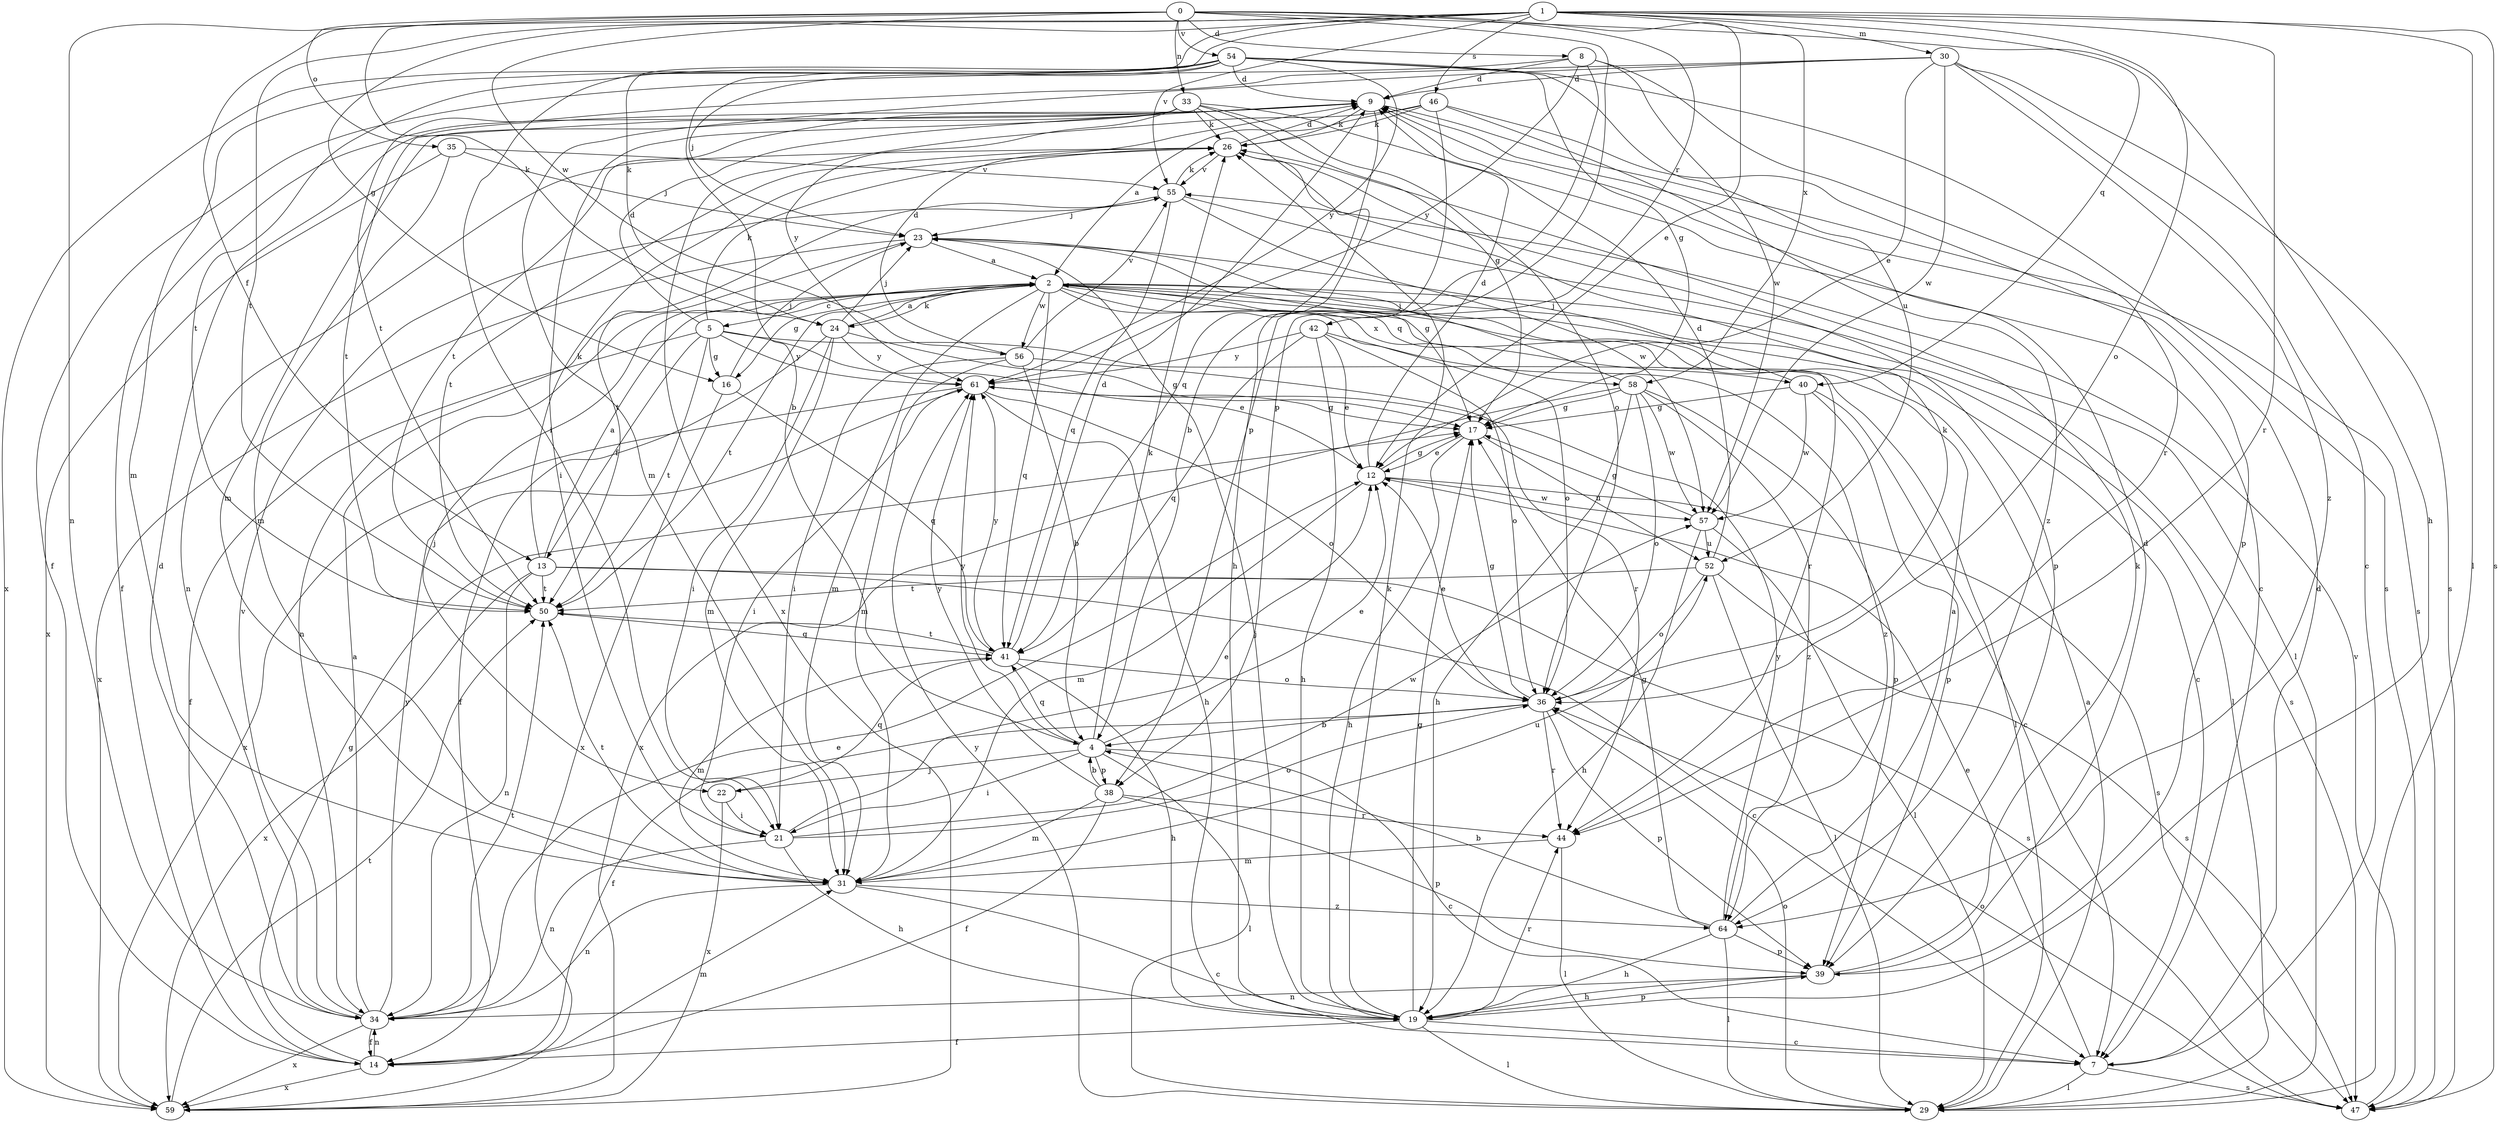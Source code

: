 strict digraph  {
0;
1;
2;
4;
5;
7;
8;
9;
12;
13;
14;
16;
17;
19;
21;
22;
23;
24;
26;
29;
30;
31;
33;
34;
35;
36;
38;
39;
40;
41;
42;
44;
46;
47;
50;
52;
54;
55;
56;
57;
58;
59;
61;
64;
0 -> 8  [label=d];
0 -> 12  [label=e];
0 -> 19  [label=h];
0 -> 24  [label=k];
0 -> 33  [label=n];
0 -> 34  [label=n];
0 -> 35  [label=o];
0 -> 38  [label=p];
0 -> 42  [label=r];
0 -> 54  [label=v];
0 -> 56  [label=w];
1 -> 13  [label=f];
1 -> 16  [label=g];
1 -> 21  [label=i];
1 -> 24  [label=k];
1 -> 29  [label=l];
1 -> 30  [label=m];
1 -> 36  [label=o];
1 -> 40  [label=q];
1 -> 44  [label=r];
1 -> 46  [label=s];
1 -> 47  [label=s];
1 -> 50  [label=t];
1 -> 55  [label=v];
1 -> 58  [label=x];
2 -> 5  [label=c];
2 -> 7  [label=c];
2 -> 16  [label=g];
2 -> 22  [label=j];
2 -> 24  [label=k];
2 -> 29  [label=l];
2 -> 31  [label=m];
2 -> 36  [label=o];
2 -> 40  [label=q];
2 -> 41  [label=q];
2 -> 44  [label=r];
2 -> 47  [label=s];
2 -> 50  [label=t];
2 -> 56  [label=w];
2 -> 58  [label=x];
4 -> 7  [label=c];
4 -> 12  [label=e];
4 -> 21  [label=i];
4 -> 22  [label=j];
4 -> 26  [label=k];
4 -> 29  [label=l];
4 -> 38  [label=p];
4 -> 41  [label=q];
4 -> 61  [label=y];
5 -> 9  [label=d];
5 -> 12  [label=e];
5 -> 13  [label=f];
5 -> 14  [label=f];
5 -> 16  [label=g];
5 -> 26  [label=k];
5 -> 29  [label=l];
5 -> 50  [label=t];
5 -> 61  [label=y];
7 -> 9  [label=d];
7 -> 12  [label=e];
7 -> 29  [label=l];
7 -> 47  [label=s];
8 -> 9  [label=d];
8 -> 14  [label=f];
8 -> 38  [label=p];
8 -> 44  [label=r];
8 -> 57  [label=w];
8 -> 61  [label=y];
9 -> 26  [label=k];
9 -> 31  [label=m];
9 -> 41  [label=q];
9 -> 47  [label=s];
9 -> 50  [label=t];
12 -> 9  [label=d];
12 -> 17  [label=g];
12 -> 31  [label=m];
12 -> 47  [label=s];
12 -> 57  [label=w];
13 -> 2  [label=a];
13 -> 7  [label=c];
13 -> 26  [label=k];
13 -> 34  [label=n];
13 -> 47  [label=s];
13 -> 50  [label=t];
13 -> 59  [label=x];
14 -> 17  [label=g];
14 -> 31  [label=m];
14 -> 34  [label=n];
14 -> 59  [label=x];
16 -> 23  [label=j];
16 -> 41  [label=q];
16 -> 59  [label=x];
17 -> 12  [label=e];
17 -> 19  [label=h];
17 -> 52  [label=u];
19 -> 7  [label=c];
19 -> 14  [label=f];
19 -> 17  [label=g];
19 -> 23  [label=j];
19 -> 26  [label=k];
19 -> 29  [label=l];
19 -> 39  [label=p];
19 -> 44  [label=r];
21 -> 12  [label=e];
21 -> 19  [label=h];
21 -> 34  [label=n];
21 -> 36  [label=o];
21 -> 57  [label=w];
22 -> 21  [label=i];
22 -> 41  [label=q];
22 -> 59  [label=x];
23 -> 2  [label=a];
23 -> 17  [label=g];
23 -> 34  [label=n];
23 -> 59  [label=x];
24 -> 2  [label=a];
24 -> 14  [label=f];
24 -> 17  [label=g];
24 -> 21  [label=i];
24 -> 23  [label=j];
24 -> 31  [label=m];
24 -> 61  [label=y];
26 -> 9  [label=d];
26 -> 34  [label=n];
26 -> 39  [label=p];
26 -> 50  [label=t];
26 -> 55  [label=v];
29 -> 2  [label=a];
29 -> 36  [label=o];
29 -> 61  [label=y];
30 -> 7  [label=c];
30 -> 9  [label=d];
30 -> 12  [label=e];
30 -> 31  [label=m];
30 -> 47  [label=s];
30 -> 50  [label=t];
30 -> 57  [label=w];
30 -> 64  [label=z];
31 -> 7  [label=c];
31 -> 34  [label=n];
31 -> 50  [label=t];
31 -> 52  [label=u];
31 -> 64  [label=z];
33 -> 7  [label=c];
33 -> 14  [label=f];
33 -> 17  [label=g];
33 -> 19  [label=h];
33 -> 21  [label=i];
33 -> 26  [label=k];
33 -> 36  [label=o];
33 -> 50  [label=t];
33 -> 61  [label=y];
34 -> 2  [label=a];
34 -> 9  [label=d];
34 -> 12  [label=e];
34 -> 14  [label=f];
34 -> 50  [label=t];
34 -> 55  [label=v];
34 -> 59  [label=x];
34 -> 61  [label=y];
35 -> 23  [label=j];
35 -> 31  [label=m];
35 -> 55  [label=v];
35 -> 59  [label=x];
36 -> 4  [label=b];
36 -> 12  [label=e];
36 -> 14  [label=f];
36 -> 17  [label=g];
36 -> 26  [label=k];
36 -> 39  [label=p];
36 -> 44  [label=r];
38 -> 4  [label=b];
38 -> 14  [label=f];
38 -> 31  [label=m];
38 -> 39  [label=p];
38 -> 44  [label=r];
38 -> 61  [label=y];
39 -> 9  [label=d];
39 -> 19  [label=h];
39 -> 26  [label=k];
39 -> 34  [label=n];
40 -> 7  [label=c];
40 -> 17  [label=g];
40 -> 23  [label=j];
40 -> 39  [label=p];
40 -> 57  [label=w];
41 -> 9  [label=d];
41 -> 19  [label=h];
41 -> 31  [label=m];
41 -> 36  [label=o];
41 -> 50  [label=t];
41 -> 61  [label=y];
42 -> 12  [label=e];
42 -> 19  [label=h];
42 -> 36  [label=o];
42 -> 41  [label=q];
42 -> 61  [label=y];
42 -> 64  [label=z];
44 -> 29  [label=l];
44 -> 31  [label=m];
46 -> 2  [label=a];
46 -> 4  [label=b];
46 -> 26  [label=k];
46 -> 39  [label=p];
46 -> 59  [label=x];
46 -> 64  [label=z];
47 -> 36  [label=o];
47 -> 55  [label=v];
50 -> 41  [label=q];
52 -> 9  [label=d];
52 -> 29  [label=l];
52 -> 36  [label=o];
52 -> 47  [label=s];
52 -> 50  [label=t];
54 -> 4  [label=b];
54 -> 9  [label=d];
54 -> 17  [label=g];
54 -> 23  [label=j];
54 -> 31  [label=m];
54 -> 47  [label=s];
54 -> 50  [label=t];
54 -> 52  [label=u];
54 -> 59  [label=x];
54 -> 61  [label=y];
55 -> 23  [label=j];
55 -> 26  [label=k];
55 -> 29  [label=l];
55 -> 41  [label=q];
55 -> 50  [label=t];
55 -> 57  [label=w];
56 -> 4  [label=b];
56 -> 9  [label=d];
56 -> 21  [label=i];
56 -> 31  [label=m];
56 -> 44  [label=r];
56 -> 55  [label=v];
57 -> 17  [label=g];
57 -> 19  [label=h];
57 -> 29  [label=l];
57 -> 52  [label=u];
58 -> 17  [label=g];
58 -> 19  [label=h];
58 -> 23  [label=j];
58 -> 36  [label=o];
58 -> 39  [label=p];
58 -> 57  [label=w];
58 -> 59  [label=x];
58 -> 64  [label=z];
59 -> 50  [label=t];
61 -> 17  [label=g];
61 -> 19  [label=h];
61 -> 21  [label=i];
61 -> 36  [label=o];
61 -> 59  [label=x];
64 -> 2  [label=a];
64 -> 4  [label=b];
64 -> 17  [label=g];
64 -> 19  [label=h];
64 -> 29  [label=l];
64 -> 39  [label=p];
64 -> 61  [label=y];
}
